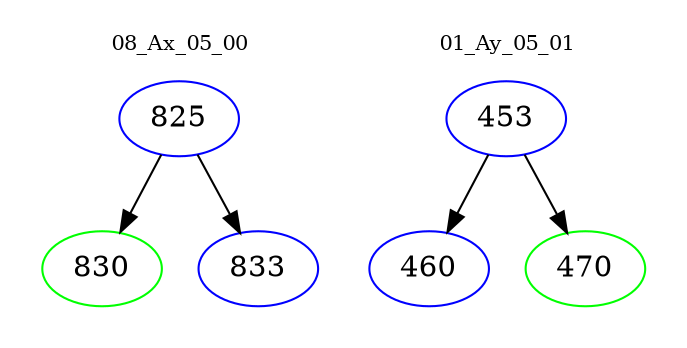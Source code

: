 digraph{
subgraph cluster_0 {
color = white
label = "08_Ax_05_00";
fontsize=10;
T0_825 [label="825", color="blue"]
T0_825 -> T0_830 [color="black"]
T0_830 [label="830", color="green"]
T0_825 -> T0_833 [color="black"]
T0_833 [label="833", color="blue"]
}
subgraph cluster_1 {
color = white
label = "01_Ay_05_01";
fontsize=10;
T1_453 [label="453", color="blue"]
T1_453 -> T1_460 [color="black"]
T1_460 [label="460", color="blue"]
T1_453 -> T1_470 [color="black"]
T1_470 [label="470", color="green"]
}
}

